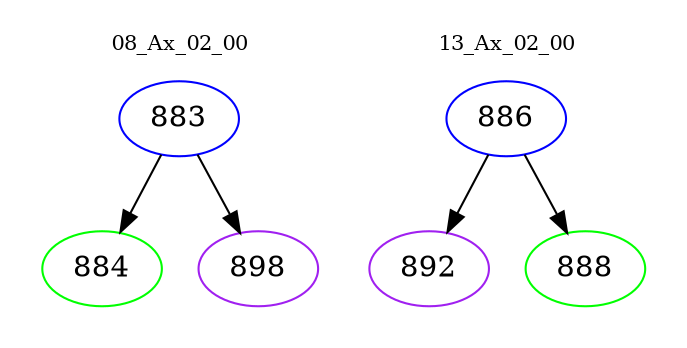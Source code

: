 digraph{
subgraph cluster_0 {
color = white
label = "08_Ax_02_00";
fontsize=10;
T0_883 [label="883", color="blue"]
T0_883 -> T0_884 [color="black"]
T0_884 [label="884", color="green"]
T0_883 -> T0_898 [color="black"]
T0_898 [label="898", color="purple"]
}
subgraph cluster_1 {
color = white
label = "13_Ax_02_00";
fontsize=10;
T1_886 [label="886", color="blue"]
T1_886 -> T1_892 [color="black"]
T1_892 [label="892", color="purple"]
T1_886 -> T1_888 [color="black"]
T1_888 [label="888", color="green"]
}
}
